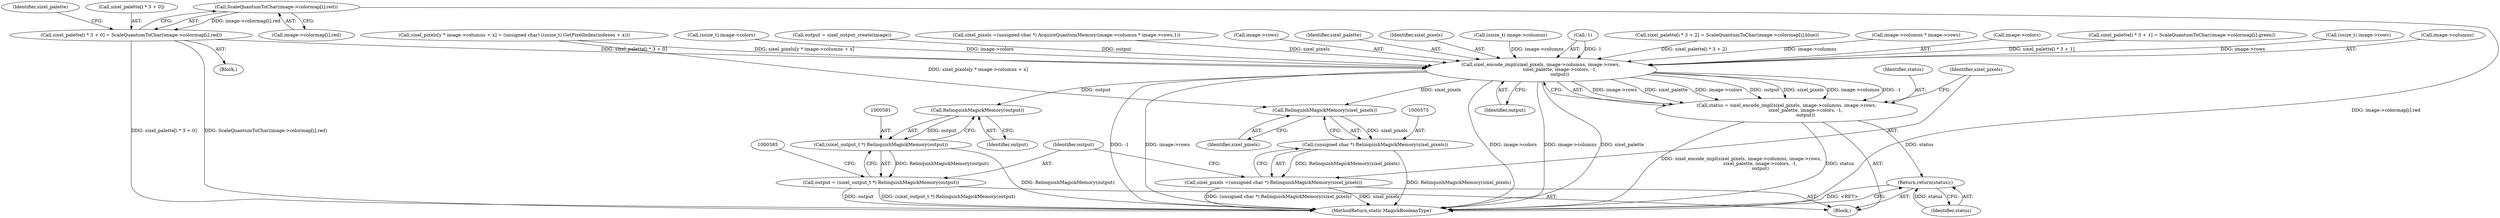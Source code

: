 digraph "0_ImageMagick_10b3823a7619ed22d42764733eb052c4159bc8c1_1@array" {
"1000438" [label="(Call,ScaleQuantumToChar(image->colormap[i].red))"];
"1000430" [label="(Call,sixel_palette[i * 3 + 0] = ScaleQuantumToChar(image->colormap[i].red))"];
"1000557" [label="(Call,sixel_encode_impl(sixel_pixels, image->columns, image->rows,\n                          sixel_palette, image->colors, -1,\n                          output))"];
"1000555" [label="(Call,status = sixel_encode_impl(sixel_pixels, image->columns, image->rows,\n                          sixel_palette, image->colors, -1,\n                          output))"];
"1000588" [label="(Return,return(status);)"];
"1000576" [label="(Call,RelinquishMagickMemory(sixel_pixels))"];
"1000574" [label="(Call,(unsigned char *) RelinquishMagickMemory(sixel_pixels))"];
"1000572" [label="(Call,sixel_pixels =(unsigned char *) RelinquishMagickMemory(sixel_pixels))"];
"1000582" [label="(Call,RelinquishMagickMemory(output))"];
"1000580" [label="(Call,(sixel_output_t *) RelinquishMagickMemory(output))"];
"1000578" [label="(Call,output = (sixel_output_t *) RelinquishMagickMemory(output))"];
"1000589" [label="(Identifier,status)"];
"1000430" [label="(Call,sixel_palette[i * 3 + 0] = ScaleQuantumToChar(image->colormap[i].red))"];
"1000501" [label="(Call,(ssize_t) image->rows)"];
"1000559" [label="(Call,image->columns)"];
"1000422" [label="(Call,(ssize_t) image->colors)"];
"1000478" [label="(Call,output = sixel_output_create(image))"];
"1000590" [label="(MethodReturn,static MagickBooleanType)"];
"1000482" [label="(Call,sixel_pixels =(unsigned char *) AcquireQuantumMemory(image->columns * image->rows,1))"];
"1000448" [label="(Identifier,sixel_palette)"];
"1000562" [label="(Call,image->rows)"];
"1000565" [label="(Identifier,sixel_palette)"];
"1000558" [label="(Identifier,sixel_pixels)"];
"1000107" [label="(Block,)"];
"1000555" [label="(Call,status = sixel_encode_impl(sixel_pixels, image->columns, image->rows,\n                          sixel_palette, image->colors, -1,\n                          output))"];
"1000577" [label="(Identifier,sixel_pixels)"];
"1000574" [label="(Call,(unsigned char *) RelinquishMagickMemory(sixel_pixels))"];
"1000556" [label="(Identifier,status)"];
"1000439" [label="(Call,image->colormap[i].red)"];
"1000571" [label="(Identifier,output)"];
"1000530" [label="(Call,(ssize_t) image->columns)"];
"1000569" [label="(Call,-1)"];
"1000576" [label="(Call,RelinquishMagickMemory(sixel_pixels))"];
"1000583" [label="(Identifier,output)"];
"1000572" [label="(Call,sixel_pixels =(unsigned char *) RelinquishMagickMemory(sixel_pixels))"];
"1000429" [label="(Block,)"];
"1000537" [label="(Call,sixel_pixels[y * image->columns + x] = (unsigned char) ((ssize_t) GetPixelIndex(indexes + x)))"];
"1000462" [label="(Call,sixel_palette[i * 3 + 2] = ScaleQuantumToChar(image->colormap[i].blue))"];
"1000582" [label="(Call,RelinquishMagickMemory(output))"];
"1000588" [label="(Return,return(status);)"];
"1000487" [label="(Call,image->columns * image->rows)"];
"1000573" [label="(Identifier,sixel_pixels)"];
"1000431" [label="(Call,sixel_palette[i * 3 + 0])"];
"1000438" [label="(Call,ScaleQuantumToChar(image->colormap[i].red))"];
"1000557" [label="(Call,sixel_encode_impl(sixel_pixels, image->columns, image->rows,\n                          sixel_palette, image->colors, -1,\n                          output))"];
"1000566" [label="(Call,image->colors)"];
"1000446" [label="(Call,sixel_palette[i * 3 + 1] = ScaleQuantumToChar(image->colormap[i].green))"];
"1000580" [label="(Call,(sixel_output_t *) RelinquishMagickMemory(output))"];
"1000578" [label="(Call,output = (sixel_output_t *) RelinquishMagickMemory(output))"];
"1000579" [label="(Identifier,output)"];
"1000438" -> "1000430"  [label="AST: "];
"1000438" -> "1000439"  [label="CFG: "];
"1000439" -> "1000438"  [label="AST: "];
"1000430" -> "1000438"  [label="CFG: "];
"1000438" -> "1000590"  [label="DDG: image->colormap[i].red"];
"1000438" -> "1000430"  [label="DDG: image->colormap[i].red"];
"1000430" -> "1000429"  [label="AST: "];
"1000431" -> "1000430"  [label="AST: "];
"1000448" -> "1000430"  [label="CFG: "];
"1000430" -> "1000590"  [label="DDG: ScaleQuantumToChar(image->colormap[i].red)"];
"1000430" -> "1000590"  [label="DDG: sixel_palette[i * 3 + 0]"];
"1000430" -> "1000557"  [label="DDG: sixel_palette[i * 3 + 0]"];
"1000557" -> "1000555"  [label="AST: "];
"1000557" -> "1000571"  [label="CFG: "];
"1000558" -> "1000557"  [label="AST: "];
"1000559" -> "1000557"  [label="AST: "];
"1000562" -> "1000557"  [label="AST: "];
"1000565" -> "1000557"  [label="AST: "];
"1000566" -> "1000557"  [label="AST: "];
"1000569" -> "1000557"  [label="AST: "];
"1000571" -> "1000557"  [label="AST: "];
"1000555" -> "1000557"  [label="CFG: "];
"1000557" -> "1000590"  [label="DDG: -1"];
"1000557" -> "1000590"  [label="DDG: image->rows"];
"1000557" -> "1000590"  [label="DDG: image->colors"];
"1000557" -> "1000590"  [label="DDG: image->columns"];
"1000557" -> "1000590"  [label="DDG: sixel_palette"];
"1000557" -> "1000555"  [label="DDG: image->rows"];
"1000557" -> "1000555"  [label="DDG: sixel_palette"];
"1000557" -> "1000555"  [label="DDG: image->colors"];
"1000557" -> "1000555"  [label="DDG: output"];
"1000557" -> "1000555"  [label="DDG: sixel_pixels"];
"1000557" -> "1000555"  [label="DDG: image->columns"];
"1000557" -> "1000555"  [label="DDG: -1"];
"1000482" -> "1000557"  [label="DDG: sixel_pixels"];
"1000537" -> "1000557"  [label="DDG: sixel_pixels[y * image->columns + x]"];
"1000487" -> "1000557"  [label="DDG: image->columns"];
"1000530" -> "1000557"  [label="DDG: image->columns"];
"1000501" -> "1000557"  [label="DDG: image->rows"];
"1000462" -> "1000557"  [label="DDG: sixel_palette[i * 3 + 2]"];
"1000446" -> "1000557"  [label="DDG: sixel_palette[i * 3 + 1]"];
"1000422" -> "1000557"  [label="DDG: image->colors"];
"1000569" -> "1000557"  [label="DDG: 1"];
"1000478" -> "1000557"  [label="DDG: output"];
"1000557" -> "1000576"  [label="DDG: sixel_pixels"];
"1000557" -> "1000582"  [label="DDG: output"];
"1000555" -> "1000107"  [label="AST: "];
"1000556" -> "1000555"  [label="AST: "];
"1000573" -> "1000555"  [label="CFG: "];
"1000555" -> "1000590"  [label="DDG: sixel_encode_impl(sixel_pixels, image->columns, image->rows,\n                          sixel_palette, image->colors, -1,\n                          output)"];
"1000555" -> "1000590"  [label="DDG: status"];
"1000555" -> "1000588"  [label="DDG: status"];
"1000588" -> "1000107"  [label="AST: "];
"1000588" -> "1000589"  [label="CFG: "];
"1000589" -> "1000588"  [label="AST: "];
"1000590" -> "1000588"  [label="CFG: "];
"1000588" -> "1000590"  [label="DDG: <RET>"];
"1000589" -> "1000588"  [label="DDG: status"];
"1000576" -> "1000574"  [label="AST: "];
"1000576" -> "1000577"  [label="CFG: "];
"1000577" -> "1000576"  [label="AST: "];
"1000574" -> "1000576"  [label="CFG: "];
"1000576" -> "1000574"  [label="DDG: sixel_pixels"];
"1000537" -> "1000576"  [label="DDG: sixel_pixels[y * image->columns + x]"];
"1000574" -> "1000572"  [label="AST: "];
"1000575" -> "1000574"  [label="AST: "];
"1000572" -> "1000574"  [label="CFG: "];
"1000574" -> "1000590"  [label="DDG: RelinquishMagickMemory(sixel_pixels)"];
"1000574" -> "1000572"  [label="DDG: RelinquishMagickMemory(sixel_pixels)"];
"1000572" -> "1000107"  [label="AST: "];
"1000573" -> "1000572"  [label="AST: "];
"1000579" -> "1000572"  [label="CFG: "];
"1000572" -> "1000590"  [label="DDG: (unsigned char *) RelinquishMagickMemory(sixel_pixels)"];
"1000572" -> "1000590"  [label="DDG: sixel_pixels"];
"1000582" -> "1000580"  [label="AST: "];
"1000582" -> "1000583"  [label="CFG: "];
"1000583" -> "1000582"  [label="AST: "];
"1000580" -> "1000582"  [label="CFG: "];
"1000582" -> "1000580"  [label="DDG: output"];
"1000580" -> "1000578"  [label="AST: "];
"1000581" -> "1000580"  [label="AST: "];
"1000578" -> "1000580"  [label="CFG: "];
"1000580" -> "1000590"  [label="DDG: RelinquishMagickMemory(output)"];
"1000580" -> "1000578"  [label="DDG: RelinquishMagickMemory(output)"];
"1000578" -> "1000107"  [label="AST: "];
"1000579" -> "1000578"  [label="AST: "];
"1000585" -> "1000578"  [label="CFG: "];
"1000578" -> "1000590"  [label="DDG: output"];
"1000578" -> "1000590"  [label="DDG: (sixel_output_t *) RelinquishMagickMemory(output)"];
}
